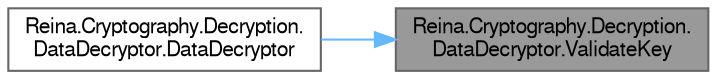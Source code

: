 digraph "Reina.Cryptography.Decryption.DataDecryptor.ValidateKey"
{
 // LATEX_PDF_SIZE
  bgcolor="transparent";
  edge [fontname=FreeSans,fontsize=10,labelfontname=FreeSans,labelfontsize=10];
  node [fontname=FreeSans,fontsize=10,shape=box,height=0.2,width=0.4];
  rankdir="RL";
  Node1 [id="Node000001",label="Reina.Cryptography.Decryption.\lDataDecryptor.ValidateKey",height=0.2,width=0.4,color="gray40", fillcolor="grey60", style="filled", fontcolor="black",tooltip="Validates the length of the provided cryptographic key."];
  Node1 -> Node2 [id="edge1_Node000001_Node000002",dir="back",color="steelblue1",style="solid",tooltip=" "];
  Node2 [id="Node000002",label="Reina.Cryptography.Decryption.\lDataDecryptor.DataDecryptor",height=0.2,width=0.4,color="grey40", fillcolor="white", style="filled",URL="$class_reina_1_1_cryptography_1_1_decryption_1_1_data_decryptor.html#aae67b96161a0702a5dbe2191f28ee0f2",tooltip="Initializes a new instance of the DataDecryptor class with the specified keys for Twofish,..."];
}
